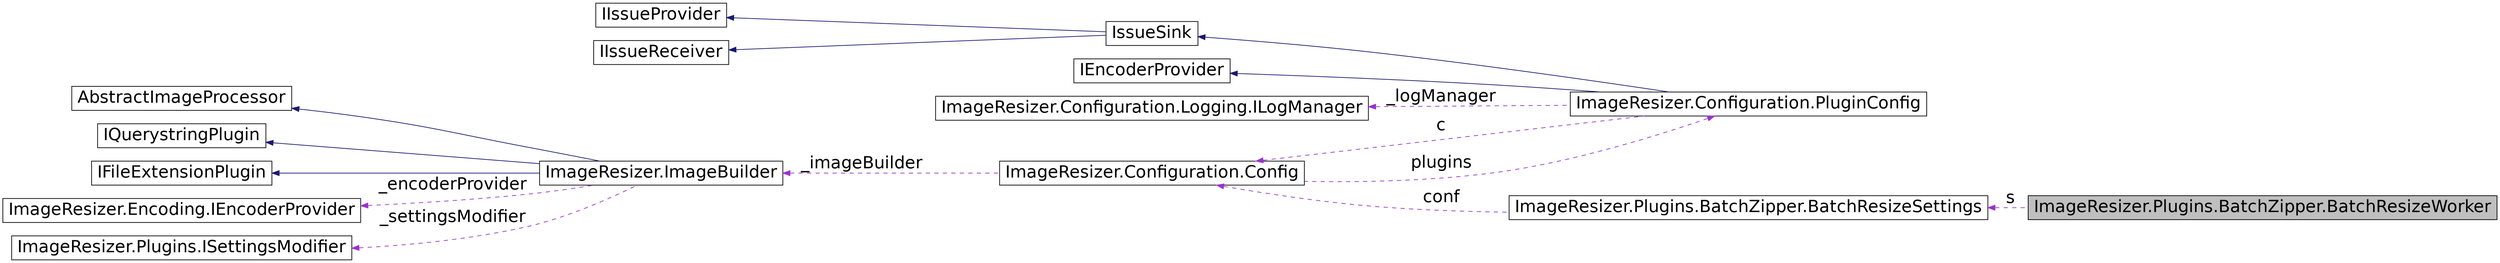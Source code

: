 digraph G
{
  edge [fontname="Helvetica",fontsize="24",labelfontname="Helvetica",labelfontsize="24"];
  node [fontname="Helvetica",fontsize="24",shape=record];
  rankdir="LR";
  Node1 [label="ImageResizer.Plugins.BatchZipper.BatchResizeWorker",height=0.2,width=0.4,color="black", fillcolor="grey75", style="filled" fontcolor="black"];
  Node2 -> Node1 [dir="back",color="darkorchid3",fontsize="24",style="dashed",label=" s" ,fontname="Helvetica"];
  Node2 [label="ImageResizer.Plugins.BatchZipper.BatchResizeSettings",height=0.2,width=0.4,color="black", fillcolor="white", style="filled",URL="$class_image_resizer_1_1_plugins_1_1_batch_zipper_1_1_batch_resize_settings.html",tooltip="Use this to configure the a resize job. After you start the job, do not modify this instance..."];
  Node3 -> Node2 [dir="back",color="darkorchid3",fontsize="24",style="dashed",label=" conf" ,fontname="Helvetica"];
  Node3 [label="ImageResizer.Configuration.Config",height=0.2,width=0.4,color="black", fillcolor="white", style="filled",URL="$class_image_resizer_1_1_configuration_1_1_config.html"];
  Node4 -> Node3 [dir="back",color="darkorchid3",fontsize="24",style="dashed",label=" _imageBuilder" ,fontname="Helvetica"];
  Node4 [label="ImageResizer.ImageBuilder",height=0.2,width=0.4,color="black", fillcolor="white", style="filled",URL="$class_image_resizer_1_1_image_builder.html",tooltip="Provides methods for generating resized images, and for reading and writing them to disk..."];
  Node5 -> Node4 [dir="back",color="midnightblue",fontsize="24",style="solid",fontname="Helvetica"];
  Node5 [label="AbstractImageProcessor",height=0.2,width=0.4,color="black", fillcolor="white", style="filled",URL="$class_image_resizer_1_1_resizing_1_1_abstract_image_processor.html",tooltip="Not for external use. Inherit from BuilderExtension instead. Dual-purpose base class for both ImageBu..."];
  Node6 -> Node4 [dir="back",color="midnightblue",fontsize="24",style="solid",fontname="Helvetica"];
  Node6 [label="IQuerystringPlugin",height=0.2,width=0.4,color="black", fillcolor="white", style="filled",URL="$interface_image_resizer_1_1_plugins_1_1_i_querystring_plugin.html",tooltip="For plugins that access the query string (important!)"];
  Node7 -> Node4 [dir="back",color="midnightblue",fontsize="24",style="solid",fontname="Helvetica"];
  Node7 [label="IFileExtensionPlugin",height=0.2,width=0.4,color="black", fillcolor="white", style="filled",URL="$interface_image_resizer_1_1_plugins_1_1_i_file_extension_plugin.html",tooltip="For plugins that add support for new source file image extensions."];
  Node8 -> Node4 [dir="back",color="darkorchid3",fontsize="24",style="dashed",label=" _encoderProvider" ,fontname="Helvetica"];
  Node8 [label="ImageResizer.Encoding.IEncoderProvider",height=0.2,width=0.4,color="black", fillcolor="white", style="filled",URL="$interface_image_resizer_1_1_encoding_1_1_i_encoder_provider.html",tooltip="A provider (or selector) of IEncoder instances."];
  Node9 -> Node4 [dir="back",color="darkorchid3",fontsize="24",style="dashed",label=" _settingsModifier" ,fontname="Helvetica"];
  Node9 [label="ImageResizer.Plugins.ISettingsModifier",height=0.2,width=0.4,color="black", fillcolor="white", style="filled",URL="$interface_image_resizer_1_1_plugins_1_1_i_settings_modifier.html"];
  Node10 -> Node3 [dir="back",color="darkorchid3",fontsize="24",style="dashed",label=" plugins" ,fontname="Helvetica"];
  Node10 [label="ImageResizer.Configuration.PluginConfig",height=0.2,width=0.4,color="black", fillcolor="white", style="filled",URL="$class_image_resizer_1_1_configuration_1_1_plugin_config.html",tooltip="Provides thread-safe access to plugin addition, removal, and querying methods."];
  Node11 -> Node10 [dir="back",color="midnightblue",fontsize="24",style="solid",fontname="Helvetica"];
  Node11 [label="IssueSink",height=0.2,width=0.4,color="black", fillcolor="white", style="filled",URL="$class_image_resizer_1_1_configuration_1_1_issues_1_1_issue_sink.html"];
  Node12 -> Node11 [dir="back",color="midnightblue",fontsize="24",style="solid",fontname="Helvetica"];
  Node12 [label="IIssueProvider",height=0.2,width=0.4,color="black", fillcolor="white", style="filled",URL="$interface_image_resizer_1_1_configuration_1_1_issues_1_1_i_issue_provider.html"];
  Node13 -> Node11 [dir="back",color="midnightblue",fontsize="24",style="solid",fontname="Helvetica"];
  Node13 [label="IIssueReceiver",height=0.2,width=0.4,color="black", fillcolor="white", style="filled",URL="$interface_image_resizer_1_1_configuration_1_1_issues_1_1_i_issue_receiver.html"];
  Node14 -> Node10 [dir="back",color="midnightblue",fontsize="24",style="solid",fontname="Helvetica"];
  Node14 [label="IEncoderProvider",height=0.2,width=0.4,color="black", fillcolor="white", style="filled",URL="$interface_image_resizer_1_1_encoding_1_1_i_encoder_provider.html",tooltip="A provider (or selector) of IEncoder instances."];
  Node3 -> Node10 [dir="back",color="darkorchid3",fontsize="24",style="dashed",label=" c" ,fontname="Helvetica"];
  Node15 -> Node10 [dir="back",color="darkorchid3",fontsize="24",style="dashed",label=" _logManager" ,fontname="Helvetica"];
  Node15 [label="ImageResizer.Configuration.Logging.ILogManager",height=0.2,width=0.4,color="black", fillcolor="white", style="filled",URL="$interface_image_resizer_1_1_configuration_1_1_logging_1_1_i_log_manager.html"];
}
